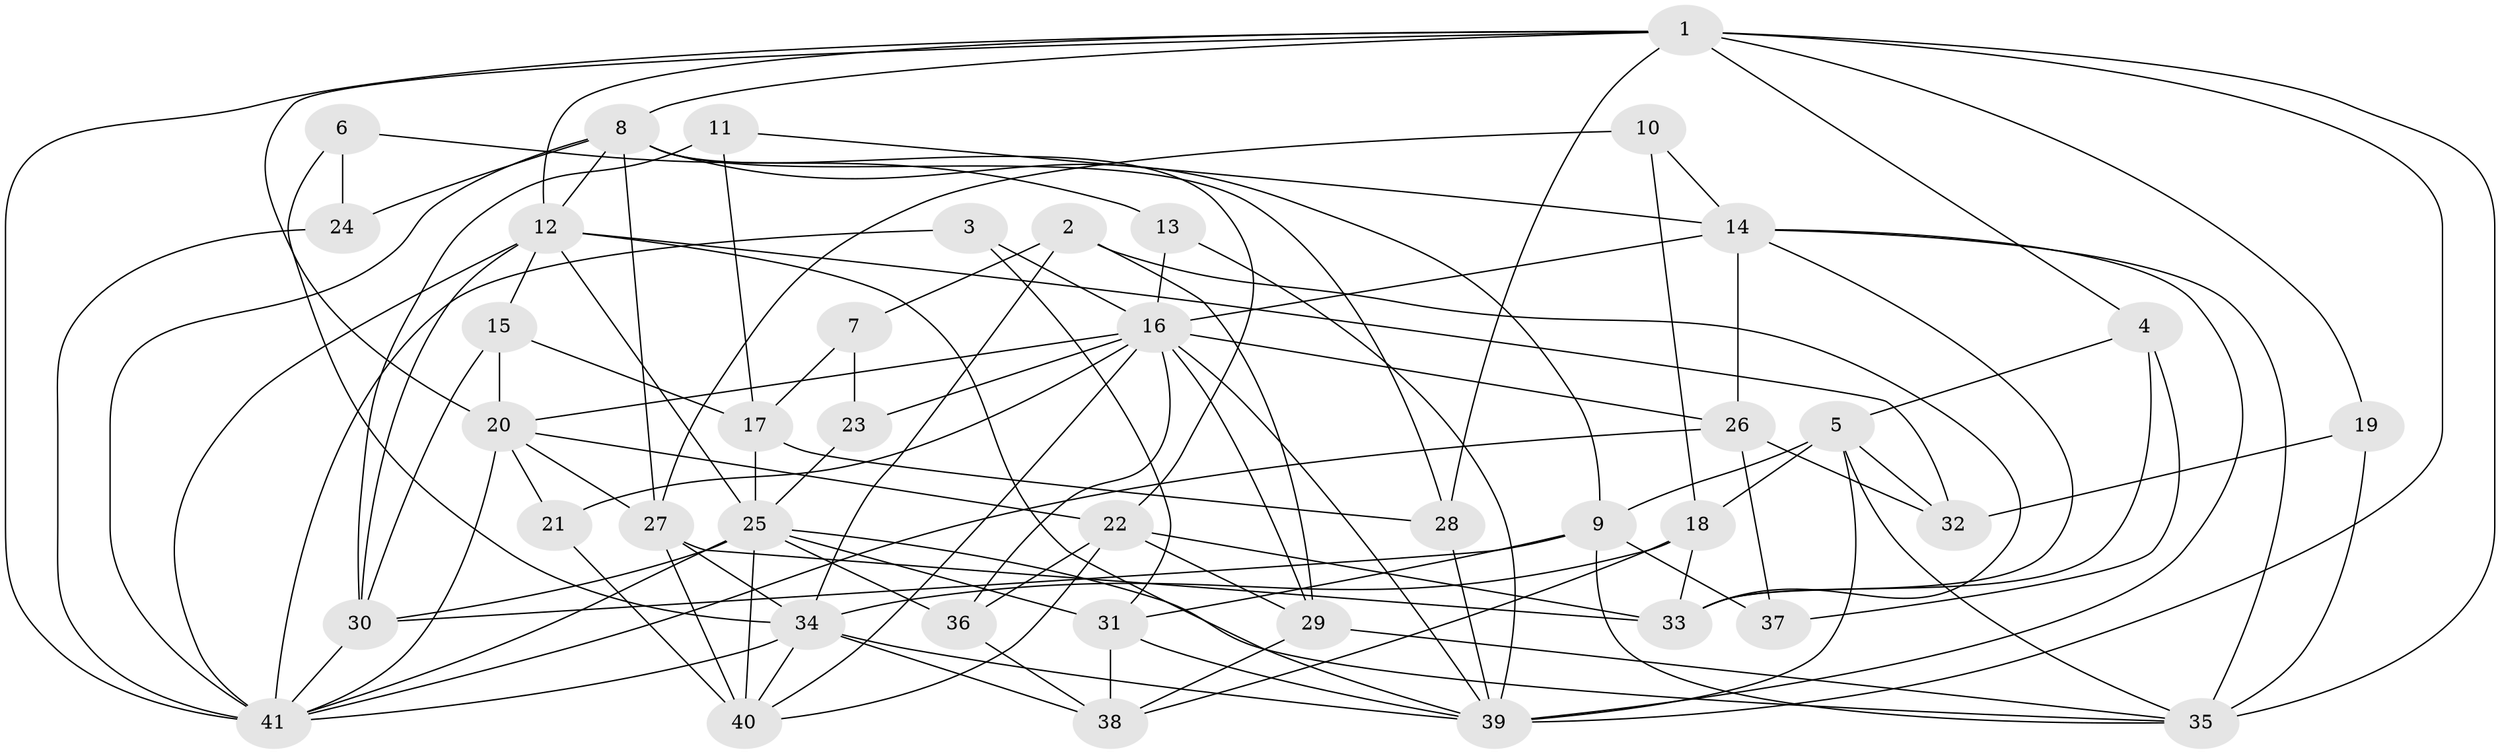// original degree distribution, {7: 0.04878048780487805, 5: 0.1951219512195122, 2: 0.12195121951219512, 4: 0.1951219512195122, 8: 0.024390243902439025, 3: 0.35365853658536583, 6: 0.04878048780487805, 9: 0.012195121951219513}
// Generated by graph-tools (version 1.1) at 2025/37/03/04/25 23:37:02]
// undirected, 41 vertices, 111 edges
graph export_dot {
  node [color=gray90,style=filled];
  1;
  2;
  3;
  4;
  5;
  6;
  7;
  8;
  9;
  10;
  11;
  12;
  13;
  14;
  15;
  16;
  17;
  18;
  19;
  20;
  21;
  22;
  23;
  24;
  25;
  26;
  27;
  28;
  29;
  30;
  31;
  32;
  33;
  34;
  35;
  36;
  37;
  38;
  39;
  40;
  41;
  1 -- 4 [weight=2.0];
  1 -- 8 [weight=1.0];
  1 -- 12 [weight=1.0];
  1 -- 19 [weight=1.0];
  1 -- 20 [weight=1.0];
  1 -- 28 [weight=1.0];
  1 -- 35 [weight=1.0];
  1 -- 39 [weight=1.0];
  1 -- 41 [weight=1.0];
  2 -- 7 [weight=1.0];
  2 -- 29 [weight=1.0];
  2 -- 33 [weight=1.0];
  2 -- 34 [weight=1.0];
  3 -- 16 [weight=1.0];
  3 -- 31 [weight=1.0];
  3 -- 41 [weight=1.0];
  4 -- 5 [weight=1.0];
  4 -- 33 [weight=1.0];
  4 -- 37 [weight=1.0];
  5 -- 9 [weight=1.0];
  5 -- 18 [weight=1.0];
  5 -- 32 [weight=1.0];
  5 -- 35 [weight=1.0];
  5 -- 39 [weight=2.0];
  6 -- 13 [weight=1.0];
  6 -- 24 [weight=1.0];
  6 -- 34 [weight=1.0];
  7 -- 17 [weight=1.0];
  7 -- 23 [weight=1.0];
  8 -- 9 [weight=1.0];
  8 -- 12 [weight=1.0];
  8 -- 22 [weight=1.0];
  8 -- 24 [weight=1.0];
  8 -- 27 [weight=1.0];
  8 -- 28 [weight=1.0];
  8 -- 41 [weight=1.0];
  9 -- 30 [weight=1.0];
  9 -- 31 [weight=2.0];
  9 -- 35 [weight=1.0];
  9 -- 37 [weight=1.0];
  10 -- 14 [weight=1.0];
  10 -- 18 [weight=1.0];
  10 -- 27 [weight=2.0];
  11 -- 14 [weight=1.0];
  11 -- 17 [weight=1.0];
  11 -- 30 [weight=1.0];
  12 -- 15 [weight=1.0];
  12 -- 25 [weight=1.0];
  12 -- 30 [weight=1.0];
  12 -- 32 [weight=1.0];
  12 -- 39 [weight=1.0];
  12 -- 41 [weight=1.0];
  13 -- 16 [weight=1.0];
  13 -- 39 [weight=1.0];
  14 -- 16 [weight=1.0];
  14 -- 26 [weight=1.0];
  14 -- 33 [weight=1.0];
  14 -- 35 [weight=1.0];
  14 -- 39 [weight=1.0];
  15 -- 17 [weight=2.0];
  15 -- 20 [weight=1.0];
  15 -- 30 [weight=1.0];
  16 -- 20 [weight=1.0];
  16 -- 21 [weight=1.0];
  16 -- 23 [weight=2.0];
  16 -- 26 [weight=1.0];
  16 -- 29 [weight=1.0];
  16 -- 36 [weight=1.0];
  16 -- 39 [weight=1.0];
  16 -- 40 [weight=1.0];
  17 -- 25 [weight=1.0];
  17 -- 28 [weight=1.0];
  18 -- 33 [weight=1.0];
  18 -- 34 [weight=1.0];
  18 -- 38 [weight=1.0];
  19 -- 32 [weight=1.0];
  19 -- 35 [weight=2.0];
  20 -- 21 [weight=1.0];
  20 -- 22 [weight=1.0];
  20 -- 27 [weight=1.0];
  20 -- 41 [weight=1.0];
  21 -- 40 [weight=1.0];
  22 -- 29 [weight=1.0];
  22 -- 33 [weight=2.0];
  22 -- 36 [weight=1.0];
  22 -- 40 [weight=1.0];
  23 -- 25 [weight=1.0];
  24 -- 41 [weight=1.0];
  25 -- 30 [weight=1.0];
  25 -- 31 [weight=1.0];
  25 -- 35 [weight=1.0];
  25 -- 36 [weight=1.0];
  25 -- 40 [weight=1.0];
  25 -- 41 [weight=1.0];
  26 -- 32 [weight=1.0];
  26 -- 37 [weight=1.0];
  26 -- 41 [weight=1.0];
  27 -- 33 [weight=1.0];
  27 -- 34 [weight=1.0];
  27 -- 40 [weight=1.0];
  28 -- 39 [weight=1.0];
  29 -- 35 [weight=1.0];
  29 -- 38 [weight=1.0];
  30 -- 41 [weight=1.0];
  31 -- 38 [weight=2.0];
  31 -- 39 [weight=1.0];
  34 -- 38 [weight=1.0];
  34 -- 39 [weight=1.0];
  34 -- 40 [weight=1.0];
  34 -- 41 [weight=1.0];
  36 -- 38 [weight=1.0];
}
